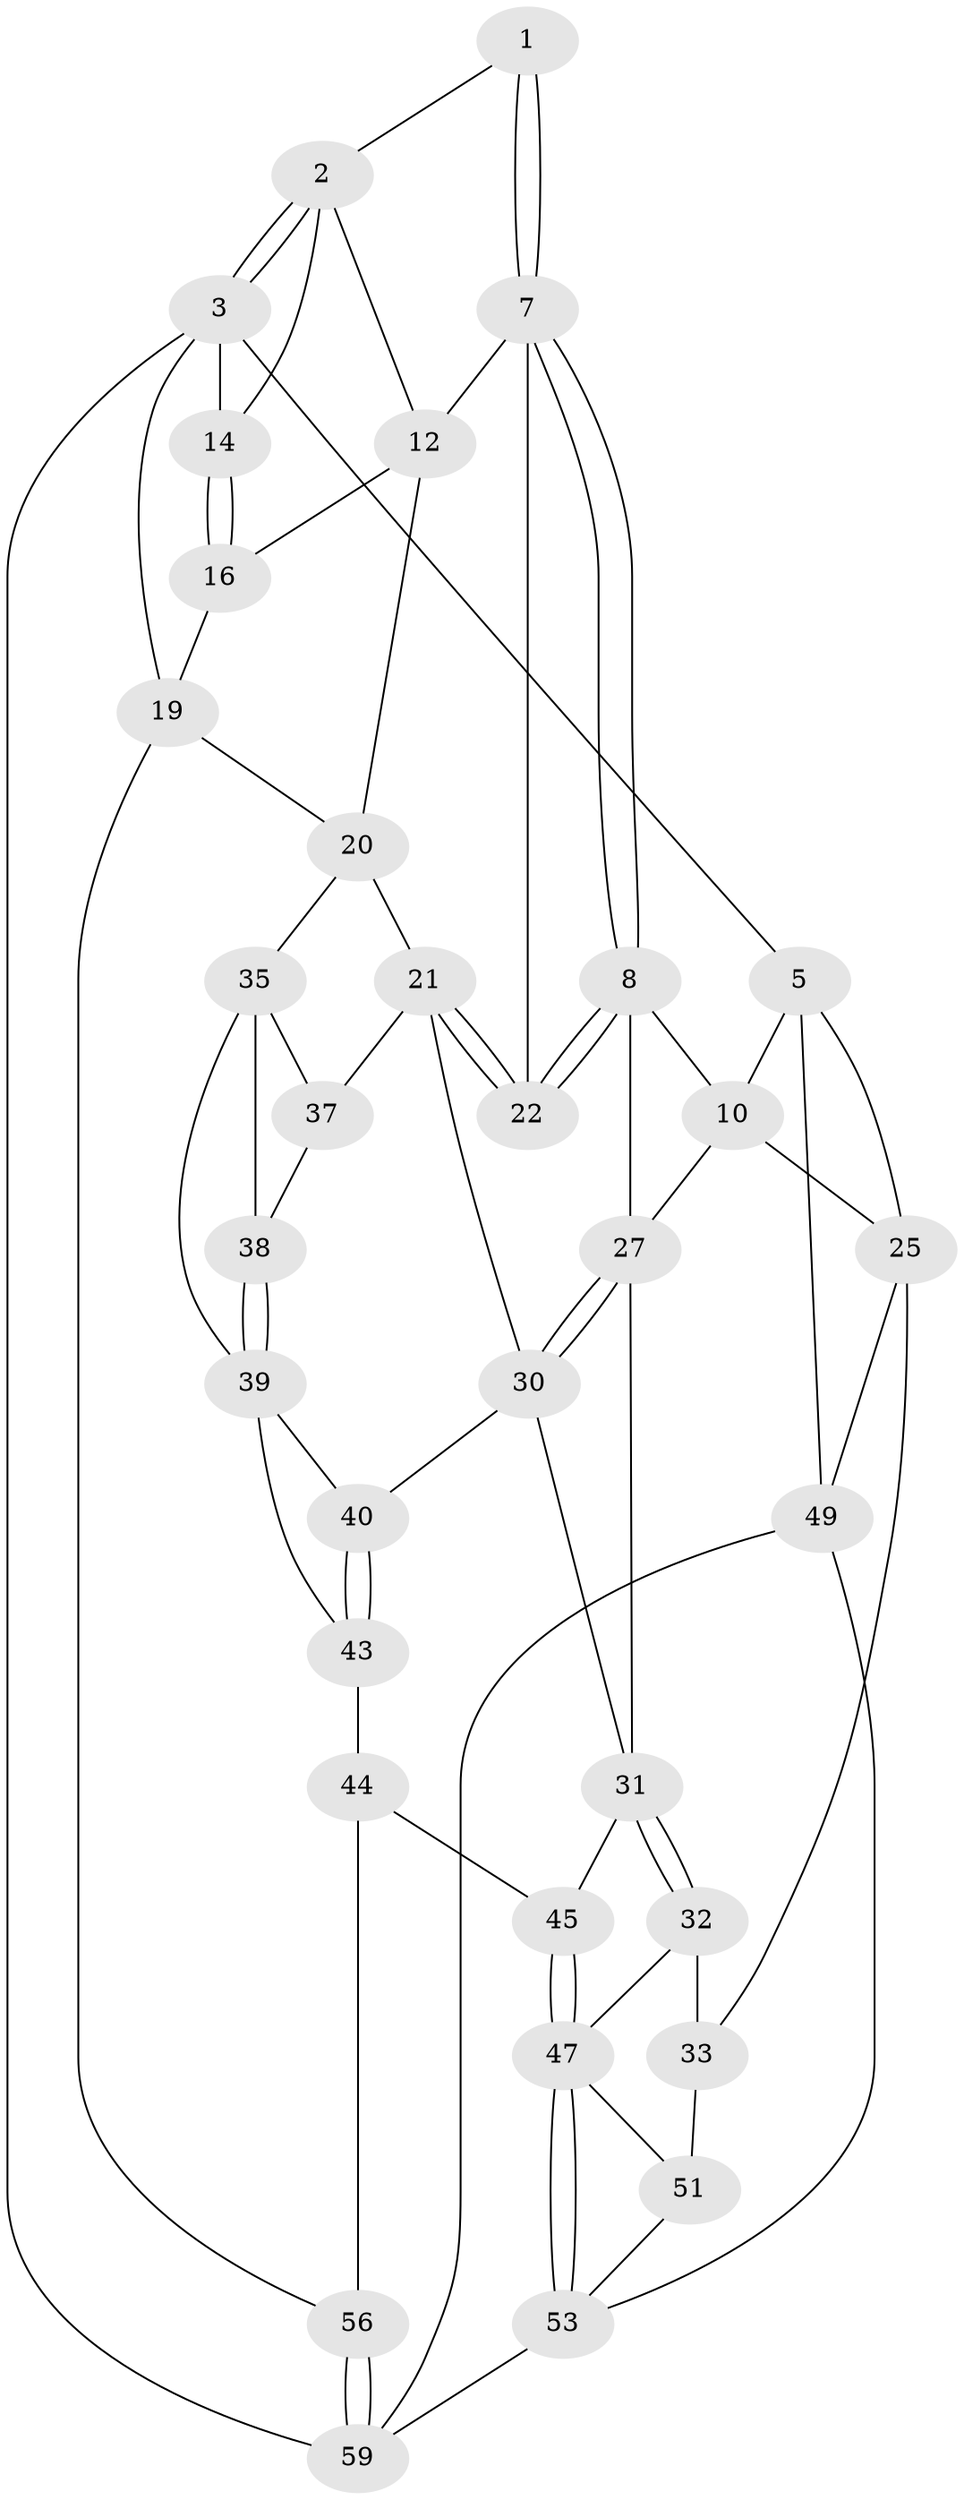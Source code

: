 // original degree distribution, {3: 0.03333333333333333, 4: 0.26666666666666666, 6: 0.23333333333333334, 5: 0.4666666666666667}
// Generated by graph-tools (version 1.1) at 2025/42/03/06/25 10:42:32]
// undirected, 34 vertices, 74 edges
graph export_dot {
graph [start="1"]
  node [color=gray90,style=filled];
  1 [pos="+0.4144646921905208+0"];
  2 [pos="+0.5990797956121009+0",super="+11"];
  3 [pos="+1+0",super="+4"];
  5 [pos="+0+0",super="+6"];
  7 [pos="+0.43011103221808045+0.23561097866208264",super="+13"];
  8 [pos="+0.33431289242886625+0.31359631350871253",super="+9"];
  10 [pos="+0.18037127374107645+0.26092482772034203",super="+26"];
  12 [pos="+0.5460251996801935+0.2575891663322721",super="+17"];
  14 [pos="+0.6503574231293671+0.0505853435761745",super="+15"];
  16 [pos="+0.6407610828962931+0.3029666330028859",super="+18"];
  19 [pos="+1+0.4117032883359932",super="+23"];
  20 [pos="+0.6178142874172045+0.49064996101133174",super="+24"];
  21 [pos="+0.5388572921848676+0.5248731996529133",super="+29"];
  22 [pos="+0.5198113924147454+0.5036114310394577"];
  25 [pos="+0+0.1957671490186796",super="+34"];
  27 [pos="+0.24862298962208215+0.53230449632981",super="+28"];
  30 [pos="+0.4700836246335311+0.5872459796702406",super="+41"];
  31 [pos="+0.15456487003859898+0.6461625700511492",super="+42"];
  32 [pos="+0.14602137153020933+0.6557082386832092"];
  33 [pos="+0+0.6644114742283782",super="+52"];
  35 [pos="+0.740838547759634+0.757577138248557",super="+36"];
  37 [pos="+0.5655306259484058+0.6504258666932543"];
  38 [pos="+0.5787665632610197+0.7246084666080924"];
  39 [pos="+0.5499341831972494+0.7818894850012328",super="+46"];
  40 [pos="+0.5110384157106841+0.7661693584875434"];
  43 [pos="+0.4477651268286479+0.8232621175517711",super="+50"];
  44 [pos="+0.40387285560054326+0.8420891061666145",super="+58"];
  45 [pos="+0.350926103536973+0.8448051431453922"];
  47 [pos="+0.3303772227050717+0.8602500910936246",super="+48"];
  49 [pos="+0+1"];
  51 [pos="+0.1747073991013522+0.7424722090363274",super="+55"];
  53 [pos="+0.2759513926622375+1",super="+54"];
  56 [pos="+1+0.6643208482692681",super="+57"];
  59 [pos="+1+1",super="+60"];
  1 -- 2;
  1 -- 7;
  1 -- 7;
  2 -- 3;
  2 -- 3;
  2 -- 12;
  2 -- 14;
  3 -- 14;
  3 -- 19;
  3 -- 59;
  3 -- 5;
  5 -- 25;
  5 -- 49;
  5 -- 10;
  7 -- 8;
  7 -- 8;
  7 -- 12;
  7 -- 22;
  8 -- 22;
  8 -- 22;
  8 -- 10;
  8 -- 27;
  10 -- 25;
  10 -- 27;
  12 -- 16;
  12 -- 20;
  14 -- 16 [weight=2];
  14 -- 16;
  16 -- 19;
  19 -- 56;
  19 -- 20;
  20 -- 21;
  20 -- 35;
  21 -- 22;
  21 -- 22;
  21 -- 37;
  21 -- 30;
  25 -- 49;
  25 -- 33;
  27 -- 30;
  27 -- 30;
  27 -- 31;
  30 -- 40;
  30 -- 31;
  31 -- 32;
  31 -- 32;
  31 -- 45;
  32 -- 33;
  32 -- 47;
  33 -- 51 [weight=2];
  35 -- 37;
  35 -- 38;
  35 -- 39;
  37 -- 38;
  38 -- 39;
  38 -- 39;
  39 -- 40;
  39 -- 43;
  40 -- 43;
  40 -- 43;
  43 -- 44 [weight=2];
  44 -- 45;
  44 -- 56;
  45 -- 47;
  45 -- 47;
  47 -- 53;
  47 -- 53;
  47 -- 51;
  49 -- 59;
  49 -- 53;
  51 -- 53;
  53 -- 59;
  56 -- 59 [weight=2];
  56 -- 59;
}
